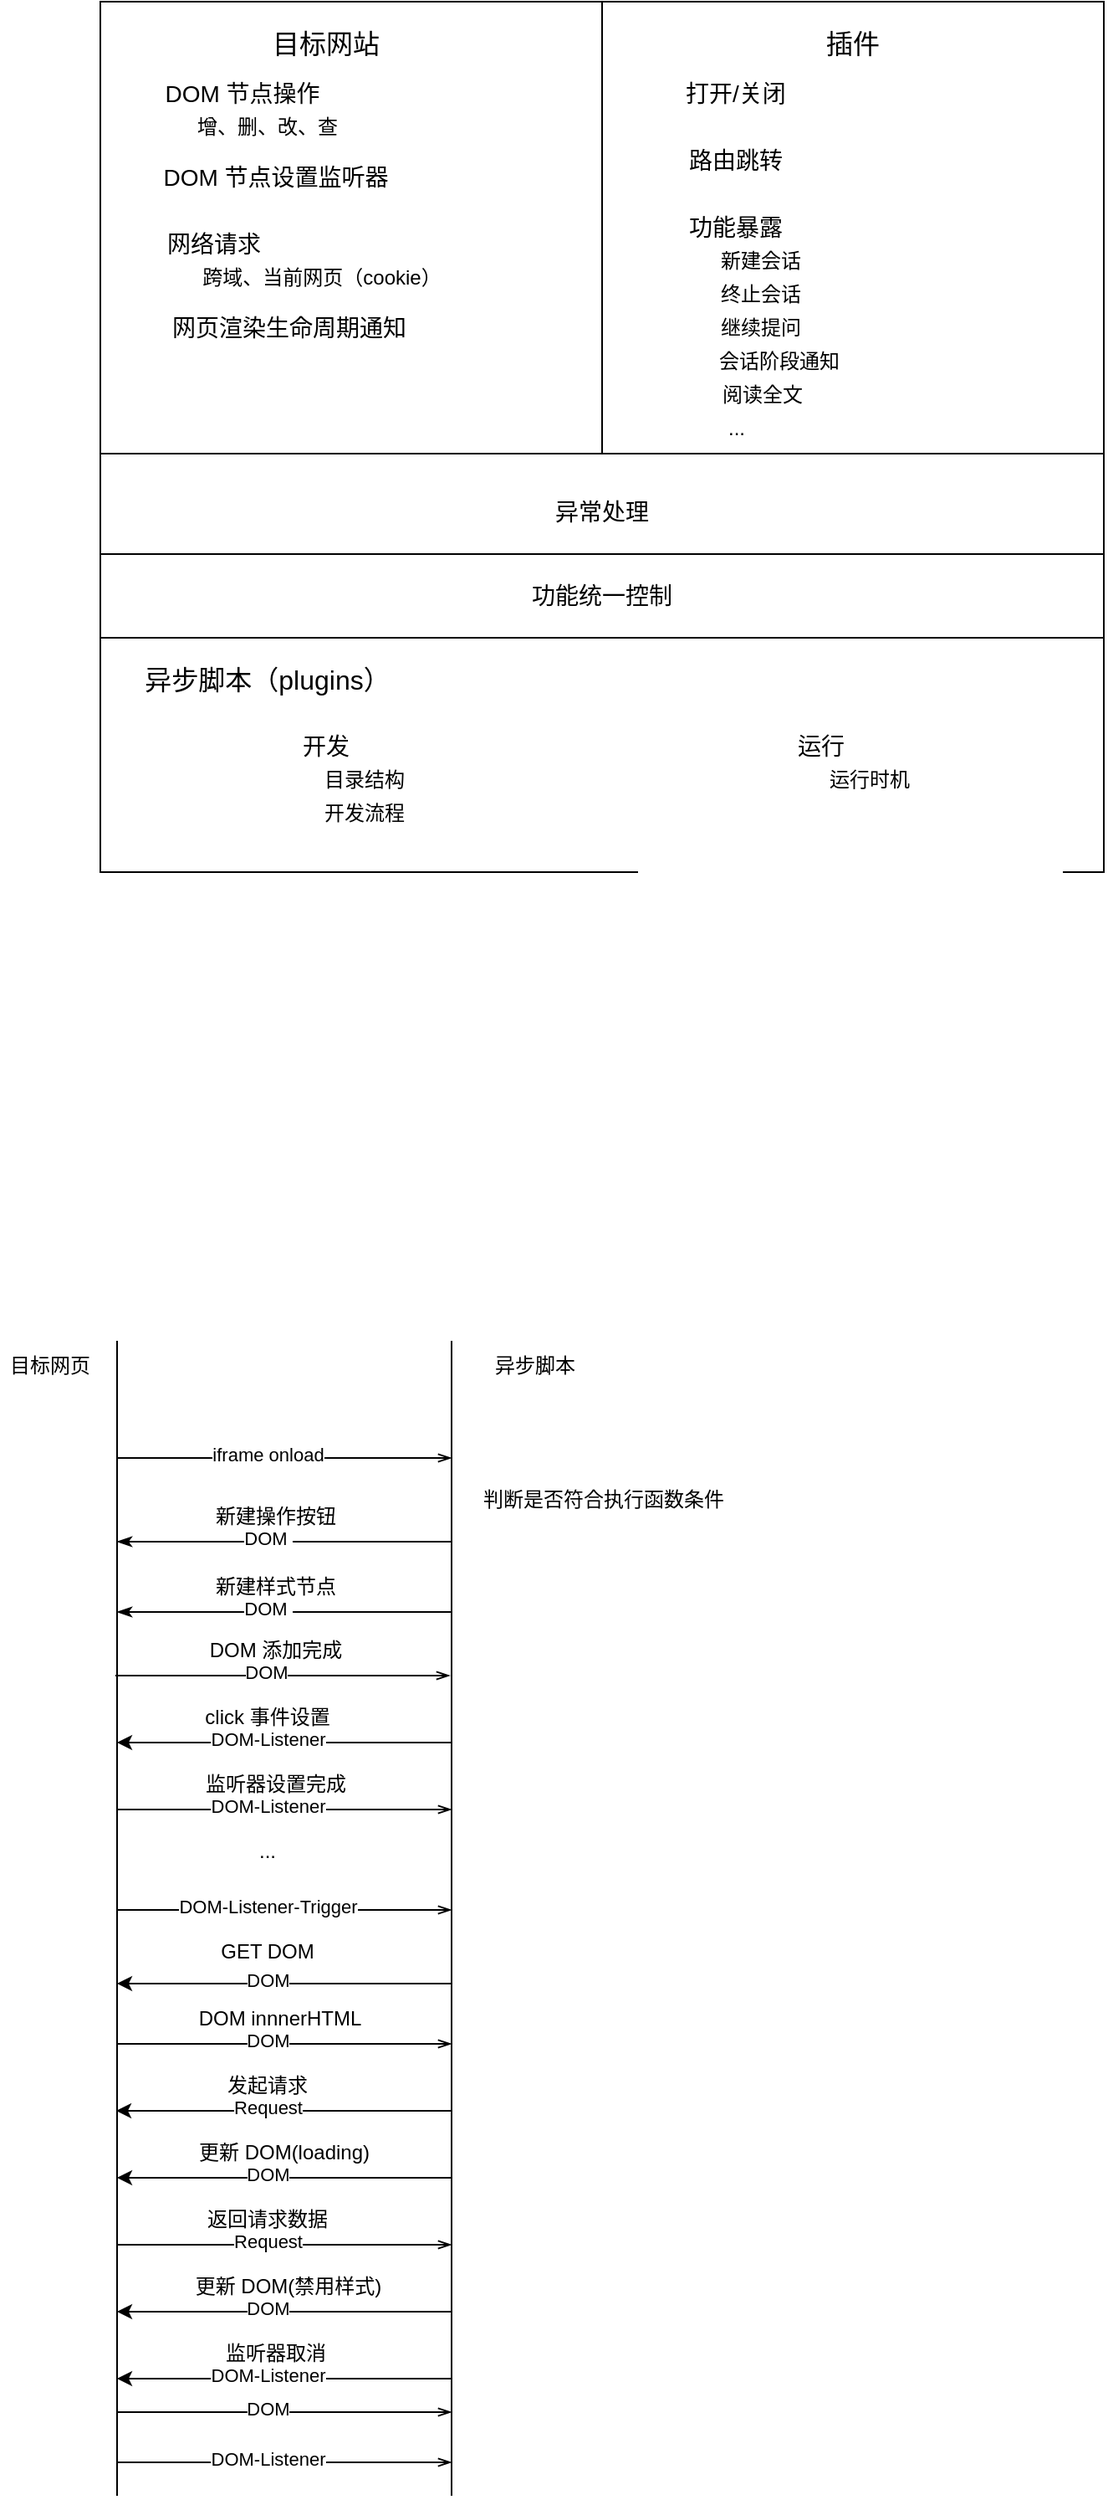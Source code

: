 <mxfile version="24.0.1" type="github">
  <diagram name="第 1 页" id="TAOdgicAipFpl54L88Tn">
    <mxGraphModel dx="1434" dy="795" grid="1" gridSize="10" guides="1" tooltips="1" connect="1" arrows="1" fold="1" page="1" pageScale="1" pageWidth="10000" pageHeight="10000" math="0" shadow="0">
      <root>
        <mxCell id="0" />
        <mxCell id="1" parent="0" />
        <mxCell id="XvL5NV7I00pSstBq485d-1" value="" style="rounded=0;whiteSpace=wrap;html=1;fillColor=none;" vertex="1" parent="1">
          <mxGeometry x="390" y="320" width="600" height="520" as="geometry" />
        </mxCell>
        <mxCell id="XvL5NV7I00pSstBq485d-2" value="" style="endArrow=none;html=1;rounded=0;exitX=0;exitY=0.5;exitDx=0;exitDy=0;" edge="1" parent="1">
          <mxGeometry width="50" height="50" relative="1" as="geometry">
            <mxPoint x="390" y="700" as="sourcePoint" />
            <mxPoint x="990" y="700" as="targetPoint" />
          </mxGeometry>
        </mxCell>
        <mxCell id="XvL5NV7I00pSstBq485d-3" value="" style="endArrow=none;html=1;rounded=0;exitX=0;exitY=0.5;exitDx=0;exitDy=0;" edge="1" parent="1">
          <mxGeometry width="50" height="50" relative="1" as="geometry">
            <mxPoint x="390" y="650" as="sourcePoint" />
            <mxPoint x="990" y="650" as="targetPoint" />
          </mxGeometry>
        </mxCell>
        <mxCell id="XvL5NV7I00pSstBq485d-4" value="" style="endArrow=none;html=1;rounded=0;exitX=0;exitY=0.5;exitDx=0;exitDy=0;entryX=1;entryY=0.5;entryDx=0;entryDy=0;elbow=horizontal;" edge="1" parent="1">
          <mxGeometry width="50" height="50" relative="1" as="geometry">
            <mxPoint x="390" y="590" as="sourcePoint" />
            <mxPoint x="990" y="590" as="targetPoint" />
          </mxGeometry>
        </mxCell>
        <mxCell id="XvL5NV7I00pSstBq485d-6" value="目标网站" style="text;strokeColor=none;align=center;fillColor=none;html=1;verticalAlign=middle;whiteSpace=wrap;rounded=0;fontSize=16;" vertex="1" parent="1">
          <mxGeometry x="480" y="330" width="90" height="30" as="geometry" />
        </mxCell>
        <mxCell id="XvL5NV7I00pSstBq485d-7" value="插件" style="text;strokeColor=none;align=center;fillColor=none;html=1;verticalAlign=middle;whiteSpace=wrap;rounded=0;fontSize=16;" vertex="1" parent="1">
          <mxGeometry x="810" y="330" width="60" height="30" as="geometry" />
        </mxCell>
        <mxCell id="XvL5NV7I00pSstBq485d-9" value="" style="endArrow=none;html=1;rounded=0;entryX=0.5;entryY=0;entryDx=0;entryDy=0;" edge="1" parent="1" target="XvL5NV7I00pSstBq485d-1">
          <mxGeometry width="50" height="50" relative="1" as="geometry">
            <mxPoint x="690" y="590" as="sourcePoint" />
            <mxPoint x="760" y="530" as="targetPoint" />
          </mxGeometry>
        </mxCell>
        <mxCell id="XvL5NV7I00pSstBq485d-10" value="DOM 节点操作" style="text;strokeColor=none;align=center;fillColor=none;html=1;verticalAlign=middle;whiteSpace=wrap;rounded=0;fontSize=14;" vertex="1" parent="1">
          <mxGeometry x="420" y="360" width="110" height="30" as="geometry" />
        </mxCell>
        <mxCell id="XvL5NV7I00pSstBq485d-11" value="增、删、改、查" style="text;strokeColor=none;align=center;fillColor=none;html=1;verticalAlign=middle;whiteSpace=wrap;rounded=0;" vertex="1" parent="1">
          <mxGeometry x="430" y="380" width="120" height="30" as="geometry" />
        </mxCell>
        <mxCell id="XvL5NV7I00pSstBq485d-12" value="DOM 节点设置监听器" style="text;strokeColor=none;align=center;fillColor=none;html=1;verticalAlign=middle;whiteSpace=wrap;rounded=0;fontSize=14;" vertex="1" parent="1">
          <mxGeometry x="420" y="410" width="150" height="30" as="geometry" />
        </mxCell>
        <mxCell id="XvL5NV7I00pSstBq485d-13" value="网络请求" style="text;strokeColor=none;align=center;fillColor=none;html=1;verticalAlign=middle;whiteSpace=wrap;rounded=0;fontSize=14;" vertex="1" parent="1">
          <mxGeometry x="428" y="450" width="60" height="30" as="geometry" />
        </mxCell>
        <mxCell id="XvL5NV7I00pSstBq485d-14" value="跨域、当前网页（cookie）" style="text;strokeColor=none;align=center;fillColor=none;html=1;verticalAlign=middle;whiteSpace=wrap;rounded=0;" vertex="1" parent="1">
          <mxGeometry x="435" y="470" width="175" height="30" as="geometry" />
        </mxCell>
        <mxCell id="XvL5NV7I00pSstBq485d-15" value="网页渲染生命周期通知" style="text;strokeColor=none;align=center;fillColor=none;html=1;verticalAlign=middle;whiteSpace=wrap;rounded=0;fontSize=14;" vertex="1" parent="1">
          <mxGeometry x="428" y="500" width="150" height="30" as="geometry" />
        </mxCell>
        <mxCell id="XvL5NV7I00pSstBq485d-16" value="打开/关闭" style="text;strokeColor=none;align=center;fillColor=none;html=1;verticalAlign=middle;whiteSpace=wrap;rounded=0;fontSize=14;" vertex="1" parent="1">
          <mxGeometry x="730" y="360" width="80" height="30" as="geometry" />
        </mxCell>
        <mxCell id="XvL5NV7I00pSstBq485d-17" value="路由跳转" style="text;strokeColor=none;align=center;fillColor=none;html=1;verticalAlign=middle;whiteSpace=wrap;rounded=0;fontSize=14;" vertex="1" parent="1">
          <mxGeometry x="730" y="400" width="80" height="30" as="geometry" />
        </mxCell>
        <mxCell id="XvL5NV7I00pSstBq485d-18" value="功能暴露" style="text;strokeColor=none;align=center;fillColor=none;html=1;verticalAlign=middle;whiteSpace=wrap;rounded=0;fontSize=14;" vertex="1" parent="1">
          <mxGeometry x="730" y="440" width="80" height="30" as="geometry" />
        </mxCell>
        <mxCell id="XvL5NV7I00pSstBq485d-19" value="新建会话" style="text;strokeColor=none;align=center;fillColor=none;html=1;verticalAlign=middle;whiteSpace=wrap;rounded=0;" vertex="1" parent="1">
          <mxGeometry x="740" y="460" width="90" height="30" as="geometry" />
        </mxCell>
        <mxCell id="XvL5NV7I00pSstBq485d-20" value="终止会话" style="text;strokeColor=none;align=center;fillColor=none;html=1;verticalAlign=middle;whiteSpace=wrap;rounded=0;" vertex="1" parent="1">
          <mxGeometry x="740" y="480" width="90" height="30" as="geometry" />
        </mxCell>
        <mxCell id="XvL5NV7I00pSstBq485d-21" value="继续提问" style="text;strokeColor=none;align=center;fillColor=none;html=1;verticalAlign=middle;whiteSpace=wrap;rounded=0;" vertex="1" parent="1">
          <mxGeometry x="740" y="500" width="90" height="30" as="geometry" />
        </mxCell>
        <mxCell id="XvL5NV7I00pSstBq485d-23" value="会话阶段通知" style="text;strokeColor=none;align=center;fillColor=none;html=1;verticalAlign=middle;whiteSpace=wrap;rounded=0;" vertex="1" parent="1">
          <mxGeometry x="741" y="520" width="110" height="30" as="geometry" />
        </mxCell>
        <mxCell id="XvL5NV7I00pSstBq485d-24" value="阅读全文" style="text;strokeColor=none;align=center;fillColor=none;html=1;verticalAlign=middle;whiteSpace=wrap;rounded=0;" vertex="1" parent="1">
          <mxGeometry x="741" y="540" width="90" height="30" as="geometry" />
        </mxCell>
        <mxCell id="XvL5NV7I00pSstBq485d-25" value="..." style="text;strokeColor=none;align=center;fillColor=none;html=1;verticalAlign=middle;whiteSpace=wrap;rounded=0;" vertex="1" parent="1">
          <mxGeometry x="741" y="560" width="59" height="30" as="geometry" />
        </mxCell>
        <mxCell id="XvL5NV7I00pSstBq485d-26" value="异常处理" style="text;strokeColor=none;align=center;fillColor=none;html=1;verticalAlign=middle;whiteSpace=wrap;rounded=0;fontSize=14;" vertex="1" parent="1">
          <mxGeometry x="660" y="610" width="60" height="30" as="geometry" />
        </mxCell>
        <mxCell id="XvL5NV7I00pSstBq485d-27" value="功能统一控制" style="text;strokeColor=none;align=center;fillColor=none;html=1;verticalAlign=middle;whiteSpace=wrap;rounded=0;fontSize=14;" vertex="1" parent="1">
          <mxGeometry x="630" y="660" width="120" height="30" as="geometry" />
        </mxCell>
        <mxCell id="XvL5NV7I00pSstBq485d-28" value="异步脚本（plugins）" style="text;strokeColor=none;align=center;fillColor=none;html=1;verticalAlign=middle;whiteSpace=wrap;rounded=0;fontSize=16;" vertex="1" parent="1">
          <mxGeometry x="410" y="710" width="160" height="30" as="geometry" />
        </mxCell>
        <mxCell id="XvL5NV7I00pSstBq485d-29" value="开发" style="text;strokeColor=none;align=center;fillColor=none;html=1;verticalAlign=middle;whiteSpace=wrap;rounded=0;fontSize=14;" vertex="1" parent="1">
          <mxGeometry x="495" y="750" width="60" height="30" as="geometry" />
        </mxCell>
        <mxCell id="XvL5NV7I00pSstBq485d-30" value="运行" style="text;strokeColor=none;align=center;fillColor=none;html=1;verticalAlign=middle;whiteSpace=wrap;rounded=0;fontSize=14;" vertex="1" parent="1">
          <mxGeometry x="791" y="750" width="60" height="30" as="geometry" />
        </mxCell>
        <mxCell id="XvL5NV7I00pSstBq485d-31" value="目录结构" style="text;strokeColor=none;align=center;fillColor=none;html=1;verticalAlign=middle;whiteSpace=wrap;rounded=0;fontSize=12;" vertex="1" parent="1">
          <mxGeometry x="518" y="770" width="60" height="30" as="geometry" />
        </mxCell>
        <mxCell id="XvL5NV7I00pSstBq485d-32" value="开发流程" style="text;strokeColor=none;align=center;fillColor=none;html=1;verticalAlign=middle;whiteSpace=wrap;rounded=0;fontSize=12;" vertex="1" parent="1">
          <mxGeometry x="518" y="790" width="60" height="30" as="geometry" />
        </mxCell>
        <mxCell id="XvL5NV7I00pSstBq485d-33" value="运行时机" style="text;strokeColor=none;align=center;fillColor=none;html=1;verticalAlign=middle;whiteSpace=wrap;rounded=0;fontSize=12;" vertex="1" parent="1">
          <mxGeometry x="820" y="770" width="60" height="30" as="geometry" />
        </mxCell>
        <mxCell id="XvL5NV7I00pSstBq485d-34" value="" style="endArrow=none;html=1;rounded=0;" edge="1" parent="1">
          <mxGeometry width="50" height="50" relative="1" as="geometry">
            <mxPoint x="400" y="1810" as="sourcePoint" />
            <mxPoint x="400" y="1120" as="targetPoint" />
          </mxGeometry>
        </mxCell>
        <mxCell id="XvL5NV7I00pSstBq485d-35" value="" style="endArrow=none;html=1;rounded=0;" edge="1" parent="1">
          <mxGeometry width="50" height="50" relative="1" as="geometry">
            <mxPoint x="600" y="1810" as="sourcePoint" />
            <mxPoint x="600" y="1120" as="targetPoint" />
          </mxGeometry>
        </mxCell>
        <mxCell id="XvL5NV7I00pSstBq485d-36" value="目标网页" style="text;html=1;align=center;verticalAlign=middle;whiteSpace=wrap;rounded=0;" vertex="1" parent="1">
          <mxGeometry x="330" y="1120" width="60" height="30" as="geometry" />
        </mxCell>
        <mxCell id="XvL5NV7I00pSstBq485d-38" value="异步脚本" style="text;html=1;align=center;verticalAlign=middle;whiteSpace=wrap;rounded=0;" vertex="1" parent="1">
          <mxGeometry x="620" y="1120" width="60" height="30" as="geometry" />
        </mxCell>
        <mxCell id="XvL5NV7I00pSstBq485d-39" value="" style="endArrow=openThin;html=1;rounded=0;endFill=0;" edge="1" parent="1">
          <mxGeometry width="50" height="50" relative="1" as="geometry">
            <mxPoint x="400" y="1190" as="sourcePoint" />
            <mxPoint x="600" y="1190" as="targetPoint" />
          </mxGeometry>
        </mxCell>
        <mxCell id="XvL5NV7I00pSstBq485d-40" value="iframe onload" style="edgeLabel;html=1;align=center;verticalAlign=middle;resizable=0;points=[];" vertex="1" connectable="0" parent="XvL5NV7I00pSstBq485d-39">
          <mxGeometry x="-0.26" y="2" relative="1" as="geometry">
            <mxPoint x="16" as="offset" />
          </mxGeometry>
        </mxCell>
        <mxCell id="XvL5NV7I00pSstBq485d-46" value="" style="group" vertex="1" connectable="0" parent="1">
          <mxGeometry x="400" y="1210" width="200" height="30" as="geometry" />
        </mxCell>
        <mxCell id="XvL5NV7I00pSstBq485d-41" value="" style="endArrow=none;html=1;rounded=0;endFill=0;startArrow=classicThin;startFill=1;" edge="1" parent="XvL5NV7I00pSstBq485d-46">
          <mxGeometry width="50" height="50" relative="1" as="geometry">
            <mxPoint y="30" as="sourcePoint" />
            <mxPoint x="200" y="30" as="targetPoint" />
          </mxGeometry>
        </mxCell>
        <mxCell id="XvL5NV7I00pSstBq485d-42" value="DOM&amp;nbsp;" style="edgeLabel;html=1;align=center;verticalAlign=middle;resizable=0;points=[];" vertex="1" connectable="0" parent="XvL5NV7I00pSstBq485d-41">
          <mxGeometry x="-0.26" y="2" relative="1" as="geometry">
            <mxPoint x="16" as="offset" />
          </mxGeometry>
        </mxCell>
        <mxCell id="XvL5NV7I00pSstBq485d-43" value="新建操作按钮" style="text;html=1;align=center;verticalAlign=middle;whiteSpace=wrap;rounded=0;" vertex="1" parent="XvL5NV7I00pSstBq485d-46">
          <mxGeometry x="55" width="80" height="30" as="geometry" />
        </mxCell>
        <mxCell id="XvL5NV7I00pSstBq485d-47" value="" style="group" vertex="1" connectable="0" parent="1">
          <mxGeometry x="400" y="1252" width="200" height="30" as="geometry" />
        </mxCell>
        <mxCell id="XvL5NV7I00pSstBq485d-48" value="" style="endArrow=none;html=1;rounded=0;endFill=0;startArrow=classicThin;startFill=1;" edge="1" parent="XvL5NV7I00pSstBq485d-47">
          <mxGeometry width="50" height="50" relative="1" as="geometry">
            <mxPoint y="30" as="sourcePoint" />
            <mxPoint x="200" y="30" as="targetPoint" />
          </mxGeometry>
        </mxCell>
        <mxCell id="XvL5NV7I00pSstBq485d-49" value="DOM&amp;nbsp;" style="edgeLabel;html=1;align=center;verticalAlign=middle;resizable=0;points=[];" vertex="1" connectable="0" parent="XvL5NV7I00pSstBq485d-48">
          <mxGeometry x="-0.26" y="2" relative="1" as="geometry">
            <mxPoint x="16" as="offset" />
          </mxGeometry>
        </mxCell>
        <mxCell id="XvL5NV7I00pSstBq485d-50" value="新建样式节点" style="text;html=1;align=center;verticalAlign=middle;whiteSpace=wrap;rounded=0;" vertex="1" parent="XvL5NV7I00pSstBq485d-47">
          <mxGeometry x="55" width="80" height="30" as="geometry" />
        </mxCell>
        <mxCell id="XvL5NV7I00pSstBq485d-51" value="" style="endArrow=openThin;html=1;rounded=0;endFill=0;" edge="1" parent="1">
          <mxGeometry width="50" height="50" relative="1" as="geometry">
            <mxPoint x="399" y="1320" as="sourcePoint" />
            <mxPoint x="599" y="1320" as="targetPoint" />
          </mxGeometry>
        </mxCell>
        <mxCell id="XvL5NV7I00pSstBq485d-52" value="DOM" style="edgeLabel;html=1;align=center;verticalAlign=middle;resizable=0;points=[];" vertex="1" connectable="0" parent="XvL5NV7I00pSstBq485d-51">
          <mxGeometry x="-0.26" y="2" relative="1" as="geometry">
            <mxPoint x="16" as="offset" />
          </mxGeometry>
        </mxCell>
        <mxCell id="XvL5NV7I00pSstBq485d-54" value="DOM 添加完成" style="text;html=1;align=center;verticalAlign=middle;whiteSpace=wrap;rounded=0;" vertex="1" parent="1">
          <mxGeometry x="450" y="1290" width="90" height="30" as="geometry" />
        </mxCell>
        <mxCell id="XvL5NV7I00pSstBq485d-55" value="" style="endArrow=none;html=1;rounded=0;endFill=0;startArrow=classic;startFill=1;" edge="1" parent="1">
          <mxGeometry width="50" height="50" relative="1" as="geometry">
            <mxPoint x="400" y="1360" as="sourcePoint" />
            <mxPoint x="600" y="1360" as="targetPoint" />
          </mxGeometry>
        </mxCell>
        <mxCell id="XvL5NV7I00pSstBq485d-56" value="DOM-Listener" style="edgeLabel;html=1;align=center;verticalAlign=middle;resizable=0;points=[];" vertex="1" connectable="0" parent="XvL5NV7I00pSstBq485d-55">
          <mxGeometry x="-0.26" y="2" relative="1" as="geometry">
            <mxPoint x="16" as="offset" />
          </mxGeometry>
        </mxCell>
        <mxCell id="XvL5NV7I00pSstBq485d-57" value="判断是否符合执行函数条件" style="text;html=1;align=center;verticalAlign=middle;whiteSpace=wrap;rounded=0;" vertex="1" parent="1">
          <mxGeometry x="606" y="1200" width="170" height="30" as="geometry" />
        </mxCell>
        <mxCell id="XvL5NV7I00pSstBq485d-58" value="" style="endArrow=openThin;html=1;rounded=0;endFill=0;startArrow=none;startFill=0;" edge="1" parent="1">
          <mxGeometry width="50" height="50" relative="1" as="geometry">
            <mxPoint x="400" y="1400" as="sourcePoint" />
            <mxPoint x="600" y="1400" as="targetPoint" />
          </mxGeometry>
        </mxCell>
        <mxCell id="XvL5NV7I00pSstBq485d-59" value="DOM-Listener" style="edgeLabel;html=1;align=center;verticalAlign=middle;resizable=0;points=[];" vertex="1" connectable="0" parent="XvL5NV7I00pSstBq485d-58">
          <mxGeometry x="-0.26" y="2" relative="1" as="geometry">
            <mxPoint x="16" as="offset" />
          </mxGeometry>
        </mxCell>
        <mxCell id="XvL5NV7I00pSstBq485d-60" value="监听器取消" style="text;html=1;align=center;verticalAlign=middle;whiteSpace=wrap;rounded=0;" vertex="1" parent="1">
          <mxGeometry x="445" y="1710" width="100" height="30" as="geometry" />
        </mxCell>
        <mxCell id="XvL5NV7I00pSstBq485d-63" value="..." style="text;html=1;align=center;verticalAlign=middle;whiteSpace=wrap;rounded=0;" vertex="1" parent="1">
          <mxGeometry x="460" y="1410" width="60" height="30" as="geometry" />
        </mxCell>
        <mxCell id="XvL5NV7I00pSstBq485d-64" value="" style="endArrow=none;html=1;rounded=0;endFill=0;startArrow=classic;startFill=1;" edge="1" parent="1">
          <mxGeometry width="50" height="50" relative="1" as="geometry">
            <mxPoint x="400" y="1504" as="sourcePoint" />
            <mxPoint x="600" y="1504" as="targetPoint" />
          </mxGeometry>
        </mxCell>
        <mxCell id="XvL5NV7I00pSstBq485d-65" value="DOM" style="edgeLabel;html=1;align=center;verticalAlign=middle;resizable=0;points=[];" vertex="1" connectable="0" parent="XvL5NV7I00pSstBq485d-64">
          <mxGeometry x="-0.26" y="2" relative="1" as="geometry">
            <mxPoint x="16" as="offset" />
          </mxGeometry>
        </mxCell>
        <mxCell id="XvL5NV7I00pSstBq485d-66" value="" style="endArrow=openThin;html=1;rounded=0;endFill=0;startArrow=none;startFill=0;" edge="1" parent="1">
          <mxGeometry width="50" height="50" relative="1" as="geometry">
            <mxPoint x="400" y="1460" as="sourcePoint" />
            <mxPoint x="600" y="1460" as="targetPoint" />
          </mxGeometry>
        </mxCell>
        <mxCell id="XvL5NV7I00pSstBq485d-67" value="DOM-Listener-Trigger" style="edgeLabel;html=1;align=center;verticalAlign=middle;resizable=0;points=[];" vertex="1" connectable="0" parent="XvL5NV7I00pSstBq485d-66">
          <mxGeometry x="-0.26" y="2" relative="1" as="geometry">
            <mxPoint x="16" as="offset" />
          </mxGeometry>
        </mxCell>
        <mxCell id="XvL5NV7I00pSstBq485d-68" value="GET DOM" style="text;html=1;align=center;verticalAlign=middle;whiteSpace=wrap;rounded=0;" vertex="1" parent="1">
          <mxGeometry x="460" y="1470" width="60" height="30" as="geometry" />
        </mxCell>
        <mxCell id="XvL5NV7I00pSstBq485d-69" value="" style="endArrow=openThin;html=1;rounded=0;endFill=0;startArrow=none;startFill=0;" edge="1" parent="1">
          <mxGeometry width="50" height="50" relative="1" as="geometry">
            <mxPoint x="400" y="1540" as="sourcePoint" />
            <mxPoint x="600" y="1540" as="targetPoint" />
          </mxGeometry>
        </mxCell>
        <mxCell id="XvL5NV7I00pSstBq485d-70" value="DOM" style="edgeLabel;html=1;align=center;verticalAlign=middle;resizable=0;points=[];" vertex="1" connectable="0" parent="XvL5NV7I00pSstBq485d-69">
          <mxGeometry x="-0.26" y="2" relative="1" as="geometry">
            <mxPoint x="16" as="offset" />
          </mxGeometry>
        </mxCell>
        <mxCell id="XvL5NV7I00pSstBq485d-71" value="DOM innnerHTML" style="text;html=1;align=center;verticalAlign=middle;whiteSpace=wrap;rounded=0;" vertex="1" parent="1">
          <mxGeometry x="445" y="1510" width="105" height="30" as="geometry" />
        </mxCell>
        <mxCell id="XvL5NV7I00pSstBq485d-72" value="" style="endArrow=none;html=1;rounded=0;endFill=0;startArrow=classic;startFill=1;" edge="1" parent="1">
          <mxGeometry width="50" height="50" relative="1" as="geometry">
            <mxPoint x="399.5" y="1580" as="sourcePoint" />
            <mxPoint x="599.5" y="1580" as="targetPoint" />
          </mxGeometry>
        </mxCell>
        <mxCell id="XvL5NV7I00pSstBq485d-73" value="Request" style="edgeLabel;html=1;align=center;verticalAlign=middle;resizable=0;points=[];" vertex="1" connectable="0" parent="XvL5NV7I00pSstBq485d-72">
          <mxGeometry x="-0.26" y="2" relative="1" as="geometry">
            <mxPoint x="16" as="offset" />
          </mxGeometry>
        </mxCell>
        <mxCell id="XvL5NV7I00pSstBq485d-74" value="" style="endArrow=none;html=1;rounded=0;endFill=0;startArrow=classic;startFill=1;" edge="1" parent="1">
          <mxGeometry width="50" height="50" relative="1" as="geometry">
            <mxPoint x="400" y="1620" as="sourcePoint" />
            <mxPoint x="600" y="1620" as="targetPoint" />
          </mxGeometry>
        </mxCell>
        <mxCell id="XvL5NV7I00pSstBq485d-75" value="DOM" style="edgeLabel;html=1;align=center;verticalAlign=middle;resizable=0;points=[];" vertex="1" connectable="0" parent="XvL5NV7I00pSstBq485d-74">
          <mxGeometry x="-0.26" y="2" relative="1" as="geometry">
            <mxPoint x="16" as="offset" />
          </mxGeometry>
        </mxCell>
        <mxCell id="XvL5NV7I00pSstBq485d-76" value="更新 DOM(loading)" style="text;html=1;align=center;verticalAlign=middle;whiteSpace=wrap;rounded=0;" vertex="1" parent="1">
          <mxGeometry x="445" y="1590" width="110" height="30" as="geometry" />
        </mxCell>
        <mxCell id="XvL5NV7I00pSstBq485d-77" value="发起请求" style="text;html=1;align=center;verticalAlign=middle;whiteSpace=wrap;rounded=0;" vertex="1" parent="1">
          <mxGeometry x="435" y="1550" width="110" height="30" as="geometry" />
        </mxCell>
        <mxCell id="XvL5NV7I00pSstBq485d-78" value="" style="endArrow=openThin;html=1;rounded=0;endFill=0;startArrow=none;startFill=0;" edge="1" parent="1">
          <mxGeometry width="50" height="50" relative="1" as="geometry">
            <mxPoint x="400" y="1660" as="sourcePoint" />
            <mxPoint x="600" y="1660" as="targetPoint" />
          </mxGeometry>
        </mxCell>
        <mxCell id="XvL5NV7I00pSstBq485d-79" value="Request" style="edgeLabel;html=1;align=center;verticalAlign=middle;resizable=0;points=[];" vertex="1" connectable="0" parent="XvL5NV7I00pSstBq485d-78">
          <mxGeometry x="-0.26" y="2" relative="1" as="geometry">
            <mxPoint x="16" as="offset" />
          </mxGeometry>
        </mxCell>
        <mxCell id="XvL5NV7I00pSstBq485d-80" value="返回请求数据" style="text;html=1;align=center;verticalAlign=middle;whiteSpace=wrap;rounded=0;" vertex="1" parent="1">
          <mxGeometry x="435" y="1630" width="110" height="30" as="geometry" />
        </mxCell>
        <mxCell id="XvL5NV7I00pSstBq485d-81" value="" style="endArrow=none;html=1;rounded=0;endFill=0;startArrow=classic;startFill=1;" edge="1" parent="1">
          <mxGeometry width="50" height="50" relative="1" as="geometry">
            <mxPoint x="400" y="1700" as="sourcePoint" />
            <mxPoint x="600" y="1700" as="targetPoint" />
          </mxGeometry>
        </mxCell>
        <mxCell id="XvL5NV7I00pSstBq485d-82" value="DOM" style="edgeLabel;html=1;align=center;verticalAlign=middle;resizable=0;points=[];" vertex="1" connectable="0" parent="XvL5NV7I00pSstBq485d-81">
          <mxGeometry x="-0.26" y="2" relative="1" as="geometry">
            <mxPoint x="16" as="offset" />
          </mxGeometry>
        </mxCell>
        <mxCell id="XvL5NV7I00pSstBq485d-84" value="更新 DOM(禁用样式)" style="text;html=1;align=center;verticalAlign=middle;whiteSpace=wrap;rounded=0;" vertex="1" parent="1">
          <mxGeometry x="445" y="1670" width="115" height="30" as="geometry" />
        </mxCell>
        <mxCell id="XvL5NV7I00pSstBq485d-85" value="" style="endArrow=none;html=1;rounded=0;endFill=0;startArrow=classic;startFill=1;" edge="1" parent="1">
          <mxGeometry width="50" height="50" relative="1" as="geometry">
            <mxPoint x="400" y="1740" as="sourcePoint" />
            <mxPoint x="600" y="1740" as="targetPoint" />
          </mxGeometry>
        </mxCell>
        <mxCell id="XvL5NV7I00pSstBq485d-86" value="DOM-Listener" style="edgeLabel;html=1;align=center;verticalAlign=middle;resizable=0;points=[];" vertex="1" connectable="0" parent="XvL5NV7I00pSstBq485d-85">
          <mxGeometry x="-0.26" y="2" relative="1" as="geometry">
            <mxPoint x="16" as="offset" />
          </mxGeometry>
        </mxCell>
        <mxCell id="XvL5NV7I00pSstBq485d-87" value="click 事件设置" style="text;html=1;align=center;verticalAlign=middle;whiteSpace=wrap;rounded=0;" vertex="1" parent="1">
          <mxGeometry x="440" y="1330" width="100" height="30" as="geometry" />
        </mxCell>
        <mxCell id="XvL5NV7I00pSstBq485d-88" value="监听器设置完成" style="text;html=1;align=center;verticalAlign=middle;whiteSpace=wrap;rounded=0;" vertex="1" parent="1">
          <mxGeometry x="445" y="1370" width="100" height="30" as="geometry" />
        </mxCell>
        <mxCell id="XvL5NV7I00pSstBq485d-89" value="" style="endArrow=openThin;html=1;rounded=0;endFill=0;startArrow=none;startFill=0;" edge="1" parent="1">
          <mxGeometry width="50" height="50" relative="1" as="geometry">
            <mxPoint x="400" y="1760" as="sourcePoint" />
            <mxPoint x="600" y="1760" as="targetPoint" />
          </mxGeometry>
        </mxCell>
        <mxCell id="XvL5NV7I00pSstBq485d-90" value="DOM" style="edgeLabel;html=1;align=center;verticalAlign=middle;resizable=0;points=[];" vertex="1" connectable="0" parent="XvL5NV7I00pSstBq485d-89">
          <mxGeometry x="-0.26" y="2" relative="1" as="geometry">
            <mxPoint x="16" as="offset" />
          </mxGeometry>
        </mxCell>
        <mxCell id="XvL5NV7I00pSstBq485d-91" value="" style="endArrow=openThin;html=1;rounded=0;endFill=0;startArrow=none;startFill=0;" edge="1" parent="1">
          <mxGeometry width="50" height="50" relative="1" as="geometry">
            <mxPoint x="400" y="1790" as="sourcePoint" />
            <mxPoint x="600" y="1790" as="targetPoint" />
          </mxGeometry>
        </mxCell>
        <mxCell id="XvL5NV7I00pSstBq485d-92" value="DOM-Listener" style="edgeLabel;html=1;align=center;verticalAlign=middle;resizable=0;points=[];" vertex="1" connectable="0" parent="XvL5NV7I00pSstBq485d-91">
          <mxGeometry x="-0.26" y="2" relative="1" as="geometry">
            <mxPoint x="16" as="offset" />
          </mxGeometry>
        </mxCell>
      </root>
    </mxGraphModel>
  </diagram>
</mxfile>
